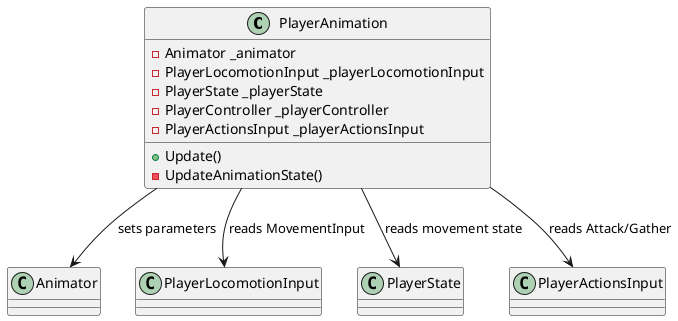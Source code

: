 @startuml
class PlayerAnimation {
  -Animator _animator
  -PlayerLocomotionInput _playerLocomotionInput
  -PlayerState _playerState
  -PlayerController _playerController
  -PlayerActionsInput _playerActionsInput
  +Update()
  -UpdateAnimationState()
}

PlayerAnimation --> Animator : sets parameters
PlayerAnimation --> PlayerLocomotionInput : reads MovementInput
PlayerAnimation --> PlayerState : reads movement state
PlayerAnimation --> PlayerActionsInput : reads Attack/Gather
@enduml
